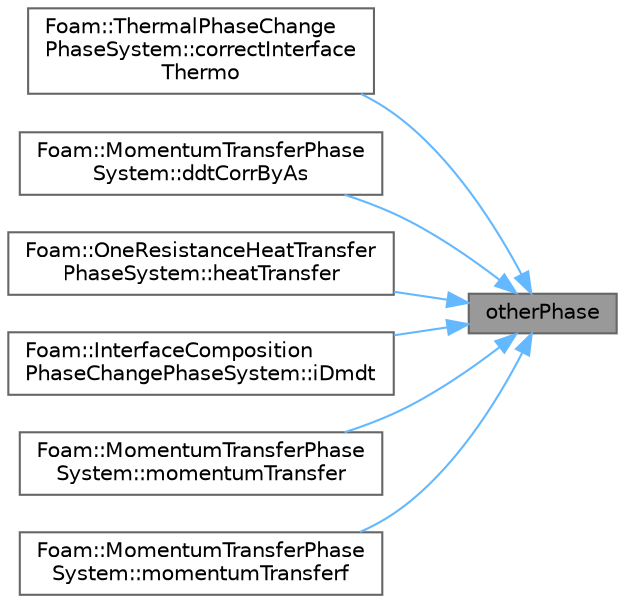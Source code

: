 digraph "otherPhase"
{
 // LATEX_PDF_SIZE
  bgcolor="transparent";
  edge [fontname=Helvetica,fontsize=10,labelfontname=Helvetica,labelfontsize=10];
  node [fontname=Helvetica,fontsize=10,shape=box,height=0.2,width=0.4];
  rankdir="RL";
  Node1 [id="Node000001",label="otherPhase",height=0.2,width=0.4,color="gray40", fillcolor="grey60", style="filled", fontcolor="black",tooltip=" "];
  Node1 -> Node2 [id="edge1_Node000001_Node000002",dir="back",color="steelblue1",style="solid",tooltip=" "];
  Node2 [id="Node000002",label="Foam::ThermalPhaseChange\lPhaseSystem::correctInterface\lThermo",height=0.2,width=0.4,color="grey40", fillcolor="white", style="filled",URL="$classFoam_1_1ThermalPhaseChangePhaseSystem.html#a49acbe6bbfb8665ce4c3fdc7e52d385b",tooltip=" "];
  Node1 -> Node3 [id="edge2_Node000001_Node000003",dir="back",color="steelblue1",style="solid",tooltip=" "];
  Node3 [id="Node000003",label="Foam::MomentumTransferPhase\lSystem::ddtCorrByAs",height=0.2,width=0.4,color="grey40", fillcolor="white", style="filled",URL="$classFoam_1_1MomentumTransferPhaseSystem.html#a419e5977a02339f1ce38b330eed8e236",tooltip=" "];
  Node1 -> Node4 [id="edge3_Node000001_Node000004",dir="back",color="steelblue1",style="solid",tooltip=" "];
  Node4 [id="Node000004",label="Foam::OneResistanceHeatTransfer\lPhaseSystem::heatTransfer",height=0.2,width=0.4,color="grey40", fillcolor="white", style="filled",URL="$classFoam_1_1OneResistanceHeatTransferPhaseSystem.html#a2d0c7d5c94a614b95413774250f482fa",tooltip=" "];
  Node1 -> Node5 [id="edge4_Node000001_Node000005",dir="back",color="steelblue1",style="solid",tooltip=" "];
  Node5 [id="Node000005",label="Foam::InterfaceComposition\lPhaseChangePhaseSystem::iDmdt",height=0.2,width=0.4,color="grey40", fillcolor="white", style="filled",URL="$classFoam_1_1InterfaceCompositionPhaseChangePhaseSystem.html#a91096e85a499ebd26e319f7abf8fadd3",tooltip=" "];
  Node1 -> Node6 [id="edge5_Node000001_Node000006",dir="back",color="steelblue1",style="solid",tooltip=" "];
  Node6 [id="Node000006",label="Foam::MomentumTransferPhase\lSystem::momentumTransfer",height=0.2,width=0.4,color="grey40", fillcolor="white", style="filled",URL="$classFoam_1_1MomentumTransferPhaseSystem.html#a2bdac508787911619d0e2c5d70e4bc60",tooltip=" "];
  Node1 -> Node7 [id="edge6_Node000001_Node000007",dir="back",color="steelblue1",style="solid",tooltip=" "];
  Node7 [id="Node000007",label="Foam::MomentumTransferPhase\lSystem::momentumTransferf",height=0.2,width=0.4,color="grey40", fillcolor="white", style="filled",URL="$classFoam_1_1MomentumTransferPhaseSystem.html#ac0532a78a319ba9c24141b8c567ae494",tooltip=" "];
}
